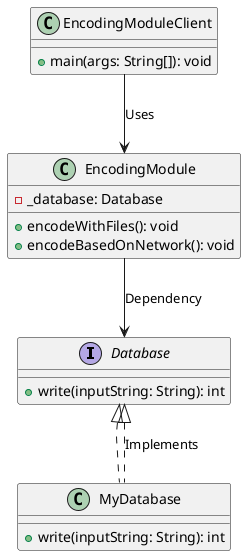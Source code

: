 @startuml
interface Database {
    + write(inputString: String): int
}

class MyDatabase implements Database {
    + write(inputString: String): int
}

class EncodingModule {
    - _database: Database
    + encodeWithFiles(): void
    + encodeBasedOnNetwork(): void
}

class EncodingModuleClient {
    + main(args: String[]): void
}

Database <|.. MyDatabase : Implements
EncodingModuleClient --> EncodingModule : Uses
EncodingModule --> Database : Dependency
@enduml
